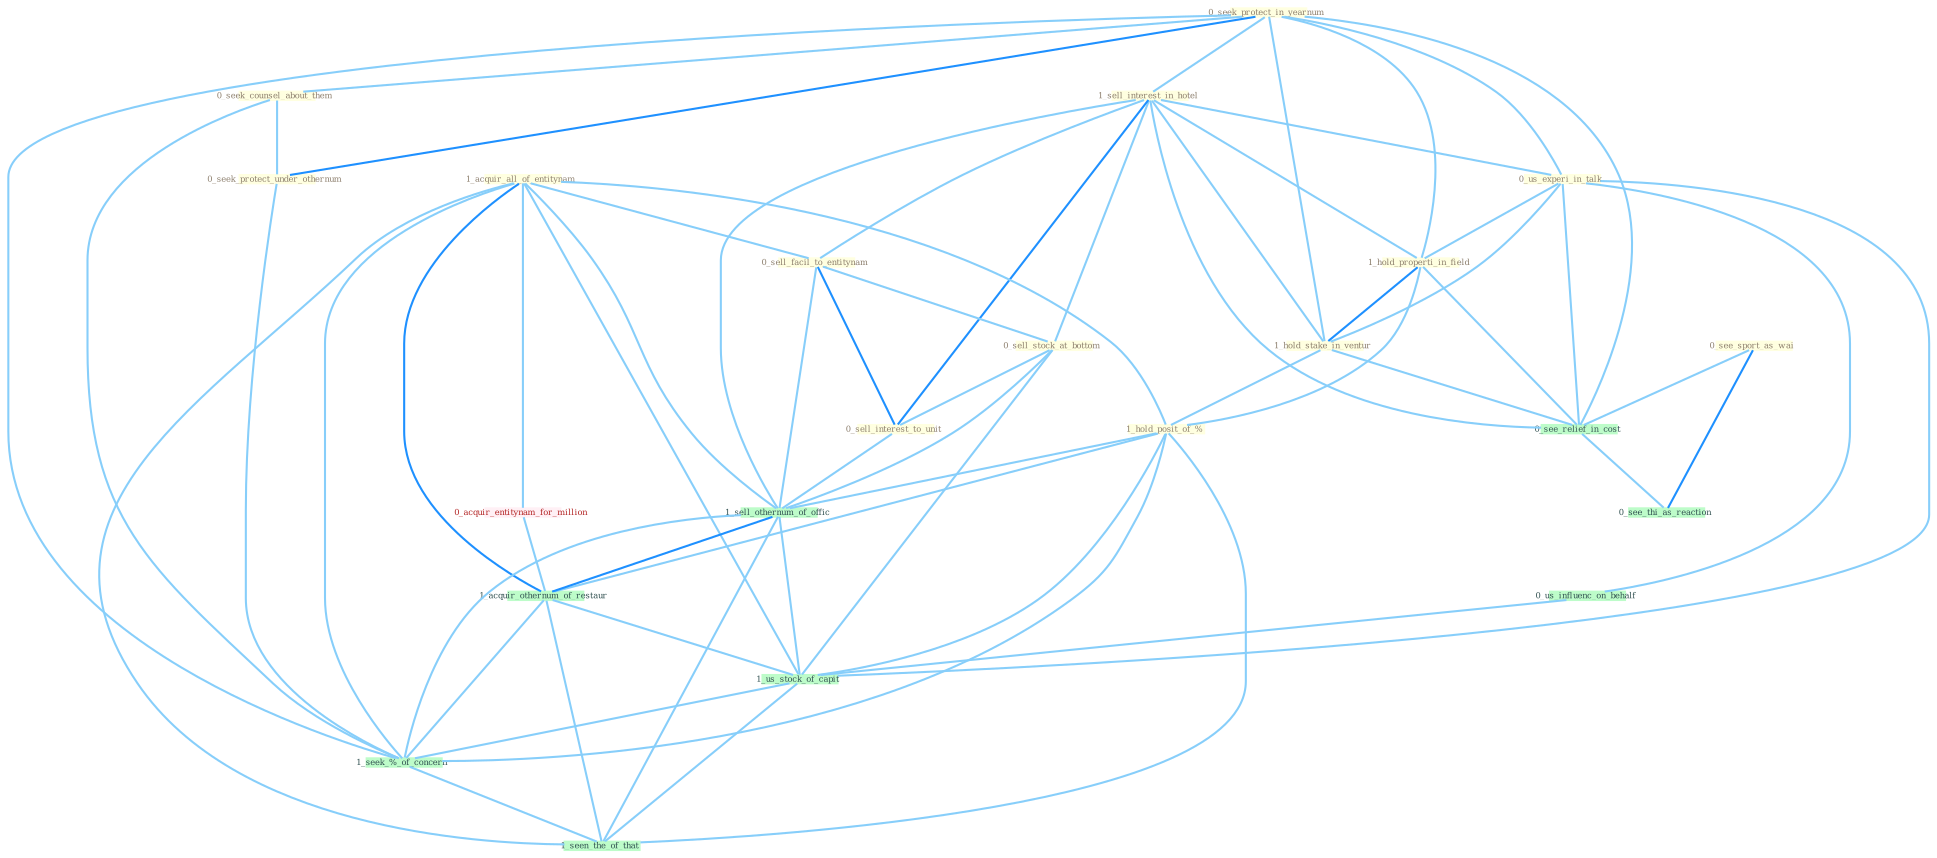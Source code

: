 Graph G{ 
    node
    [shape=polygon,style=filled,width=.5,height=.06,color="#BDFCC9",fixedsize=true,fontsize=4,
    fontcolor="#2f4f4f"];
    {node
    [color="#ffffe0", fontcolor="#8b7d6b"] "0_seek_protect_in_yearnum " "1_sell_interest_in_hotel " "0_seek_counsel_about_them " "0_us_experi_in_talk " "1_acquir_all_of_entitynam " "1_hold_properti_in_field " "0_sell_facil_to_entitynam " "0_sell_stock_at_bottom " "1_hold_stake_in_ventur " "0_sell_interest_to_unit " "0_see_sport_as_wai " "0_seek_protect_under_othernum " "1_hold_posit_of_% "}
{node [color="#fff0f5", fontcolor="#b22222"] "0_acquir_entitynam_for_million "}
edge [color="#B0E2FF"];

	"0_seek_protect_in_yearnum " -- "1_sell_interest_in_hotel " [w="1", color="#87cefa" ];
	"0_seek_protect_in_yearnum " -- "0_seek_counsel_about_them " [w="1", color="#87cefa" ];
	"0_seek_protect_in_yearnum " -- "0_us_experi_in_talk " [w="1", color="#87cefa" ];
	"0_seek_protect_in_yearnum " -- "1_hold_properti_in_field " [w="1", color="#87cefa" ];
	"0_seek_protect_in_yearnum " -- "1_hold_stake_in_ventur " [w="1", color="#87cefa" ];
	"0_seek_protect_in_yearnum " -- "0_seek_protect_under_othernum " [w="2", color="#1e90ff" , len=0.8];
	"0_seek_protect_in_yearnum " -- "0_see_relief_in_cost " [w="1", color="#87cefa" ];
	"0_seek_protect_in_yearnum " -- "1_seek_%_of_concern " [w="1", color="#87cefa" ];
	"1_sell_interest_in_hotel " -- "0_us_experi_in_talk " [w="1", color="#87cefa" ];
	"1_sell_interest_in_hotel " -- "1_hold_properti_in_field " [w="1", color="#87cefa" ];
	"1_sell_interest_in_hotel " -- "0_sell_facil_to_entitynam " [w="1", color="#87cefa" ];
	"1_sell_interest_in_hotel " -- "0_sell_stock_at_bottom " [w="1", color="#87cefa" ];
	"1_sell_interest_in_hotel " -- "1_hold_stake_in_ventur " [w="1", color="#87cefa" ];
	"1_sell_interest_in_hotel " -- "0_sell_interest_to_unit " [w="2", color="#1e90ff" , len=0.8];
	"1_sell_interest_in_hotel " -- "1_sell_othernum_of_offic " [w="1", color="#87cefa" ];
	"1_sell_interest_in_hotel " -- "0_see_relief_in_cost " [w="1", color="#87cefa" ];
	"0_seek_counsel_about_them " -- "0_seek_protect_under_othernum " [w="1", color="#87cefa" ];
	"0_seek_counsel_about_them " -- "1_seek_%_of_concern " [w="1", color="#87cefa" ];
	"0_us_experi_in_talk " -- "1_hold_properti_in_field " [w="1", color="#87cefa" ];
	"0_us_experi_in_talk " -- "1_hold_stake_in_ventur " [w="1", color="#87cefa" ];
	"0_us_experi_in_talk " -- "0_us_influenc_on_behalf " [w="1", color="#87cefa" ];
	"0_us_experi_in_talk " -- "0_see_relief_in_cost " [w="1", color="#87cefa" ];
	"0_us_experi_in_talk " -- "1_us_stock_of_capit " [w="1", color="#87cefa" ];
	"1_acquir_all_of_entitynam " -- "0_sell_facil_to_entitynam " [w="1", color="#87cefa" ];
	"1_acquir_all_of_entitynam " -- "1_hold_posit_of_% " [w="1", color="#87cefa" ];
	"1_acquir_all_of_entitynam " -- "0_acquir_entitynam_for_million " [w="1", color="#87cefa" ];
	"1_acquir_all_of_entitynam " -- "1_sell_othernum_of_offic " [w="1", color="#87cefa" ];
	"1_acquir_all_of_entitynam " -- "1_acquir_othernum_of_restaur " [w="2", color="#1e90ff" , len=0.8];
	"1_acquir_all_of_entitynam " -- "1_us_stock_of_capit " [w="1", color="#87cefa" ];
	"1_acquir_all_of_entitynam " -- "1_seek_%_of_concern " [w="1", color="#87cefa" ];
	"1_acquir_all_of_entitynam " -- "1_seen_the_of_that " [w="1", color="#87cefa" ];
	"1_hold_properti_in_field " -- "1_hold_stake_in_ventur " [w="2", color="#1e90ff" , len=0.8];
	"1_hold_properti_in_field " -- "1_hold_posit_of_% " [w="1", color="#87cefa" ];
	"1_hold_properti_in_field " -- "0_see_relief_in_cost " [w="1", color="#87cefa" ];
	"0_sell_facil_to_entitynam " -- "0_sell_stock_at_bottom " [w="1", color="#87cefa" ];
	"0_sell_facil_to_entitynam " -- "0_sell_interest_to_unit " [w="2", color="#1e90ff" , len=0.8];
	"0_sell_facil_to_entitynam " -- "1_sell_othernum_of_offic " [w="1", color="#87cefa" ];
	"0_sell_stock_at_bottom " -- "0_sell_interest_to_unit " [w="1", color="#87cefa" ];
	"0_sell_stock_at_bottom " -- "1_sell_othernum_of_offic " [w="1", color="#87cefa" ];
	"0_sell_stock_at_bottom " -- "1_us_stock_of_capit " [w="1", color="#87cefa" ];
	"1_hold_stake_in_ventur " -- "1_hold_posit_of_% " [w="1", color="#87cefa" ];
	"1_hold_stake_in_ventur " -- "0_see_relief_in_cost " [w="1", color="#87cefa" ];
	"0_sell_interest_to_unit " -- "1_sell_othernum_of_offic " [w="1", color="#87cefa" ];
	"0_see_sport_as_wai " -- "0_see_relief_in_cost " [w="1", color="#87cefa" ];
	"0_see_sport_as_wai " -- "0_see_thi_as_reaction " [w="2", color="#1e90ff" , len=0.8];
	"0_seek_protect_under_othernum " -- "1_seek_%_of_concern " [w="1", color="#87cefa" ];
	"1_hold_posit_of_% " -- "1_sell_othernum_of_offic " [w="1", color="#87cefa" ];
	"1_hold_posit_of_% " -- "1_acquir_othernum_of_restaur " [w="1", color="#87cefa" ];
	"1_hold_posit_of_% " -- "1_us_stock_of_capit " [w="1", color="#87cefa" ];
	"1_hold_posit_of_% " -- "1_seek_%_of_concern " [w="1", color="#87cefa" ];
	"1_hold_posit_of_% " -- "1_seen_the_of_that " [w="1", color="#87cefa" ];
	"0_acquir_entitynam_for_million " -- "1_acquir_othernum_of_restaur " [w="1", color="#87cefa" ];
	"1_sell_othernum_of_offic " -- "1_acquir_othernum_of_restaur " [w="2", color="#1e90ff" , len=0.8];
	"1_sell_othernum_of_offic " -- "1_us_stock_of_capit " [w="1", color="#87cefa" ];
	"1_sell_othernum_of_offic " -- "1_seek_%_of_concern " [w="1", color="#87cefa" ];
	"1_sell_othernum_of_offic " -- "1_seen_the_of_that " [w="1", color="#87cefa" ];
	"0_us_influenc_on_behalf " -- "1_us_stock_of_capit " [w="1", color="#87cefa" ];
	"0_see_relief_in_cost " -- "0_see_thi_as_reaction " [w="1", color="#87cefa" ];
	"1_acquir_othernum_of_restaur " -- "1_us_stock_of_capit " [w="1", color="#87cefa" ];
	"1_acquir_othernum_of_restaur " -- "1_seek_%_of_concern " [w="1", color="#87cefa" ];
	"1_acquir_othernum_of_restaur " -- "1_seen_the_of_that " [w="1", color="#87cefa" ];
	"1_us_stock_of_capit " -- "1_seek_%_of_concern " [w="1", color="#87cefa" ];
	"1_us_stock_of_capit " -- "1_seen_the_of_that " [w="1", color="#87cefa" ];
	"1_seek_%_of_concern " -- "1_seen_the_of_that " [w="1", color="#87cefa" ];
}